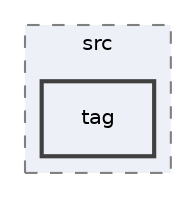 digraph "tag"
{
 // INTERACTIVE_SVG=YES
 // LATEX_PDF_SIZE
  edge [fontname="Helvetica",fontsize="10",labelfontname="Helvetica",labelfontsize="10"];
  node [fontname="Helvetica",fontsize="10",shape=record];
  compound=true
  subgraph clusterdir_b8361626dcd86efd7016c850a916ae44 {
    graph [ bgcolor="#edf0f7", pencolor="grey50", style="filled,dashed,", label="src", fontname="Helvetica", fontsize="10", URL="dir_b8361626dcd86efd7016c850a916ae44.html"]
  dir_42d10c1c7ba0a069ab4b3a8dd884ab34 [shape=box, label="tag", style="filled,bold,", fillcolor="#edf0f7", color="grey25", URL="dir_42d10c1c7ba0a069ab4b3a8dd884ab34.html"];
  }
}
